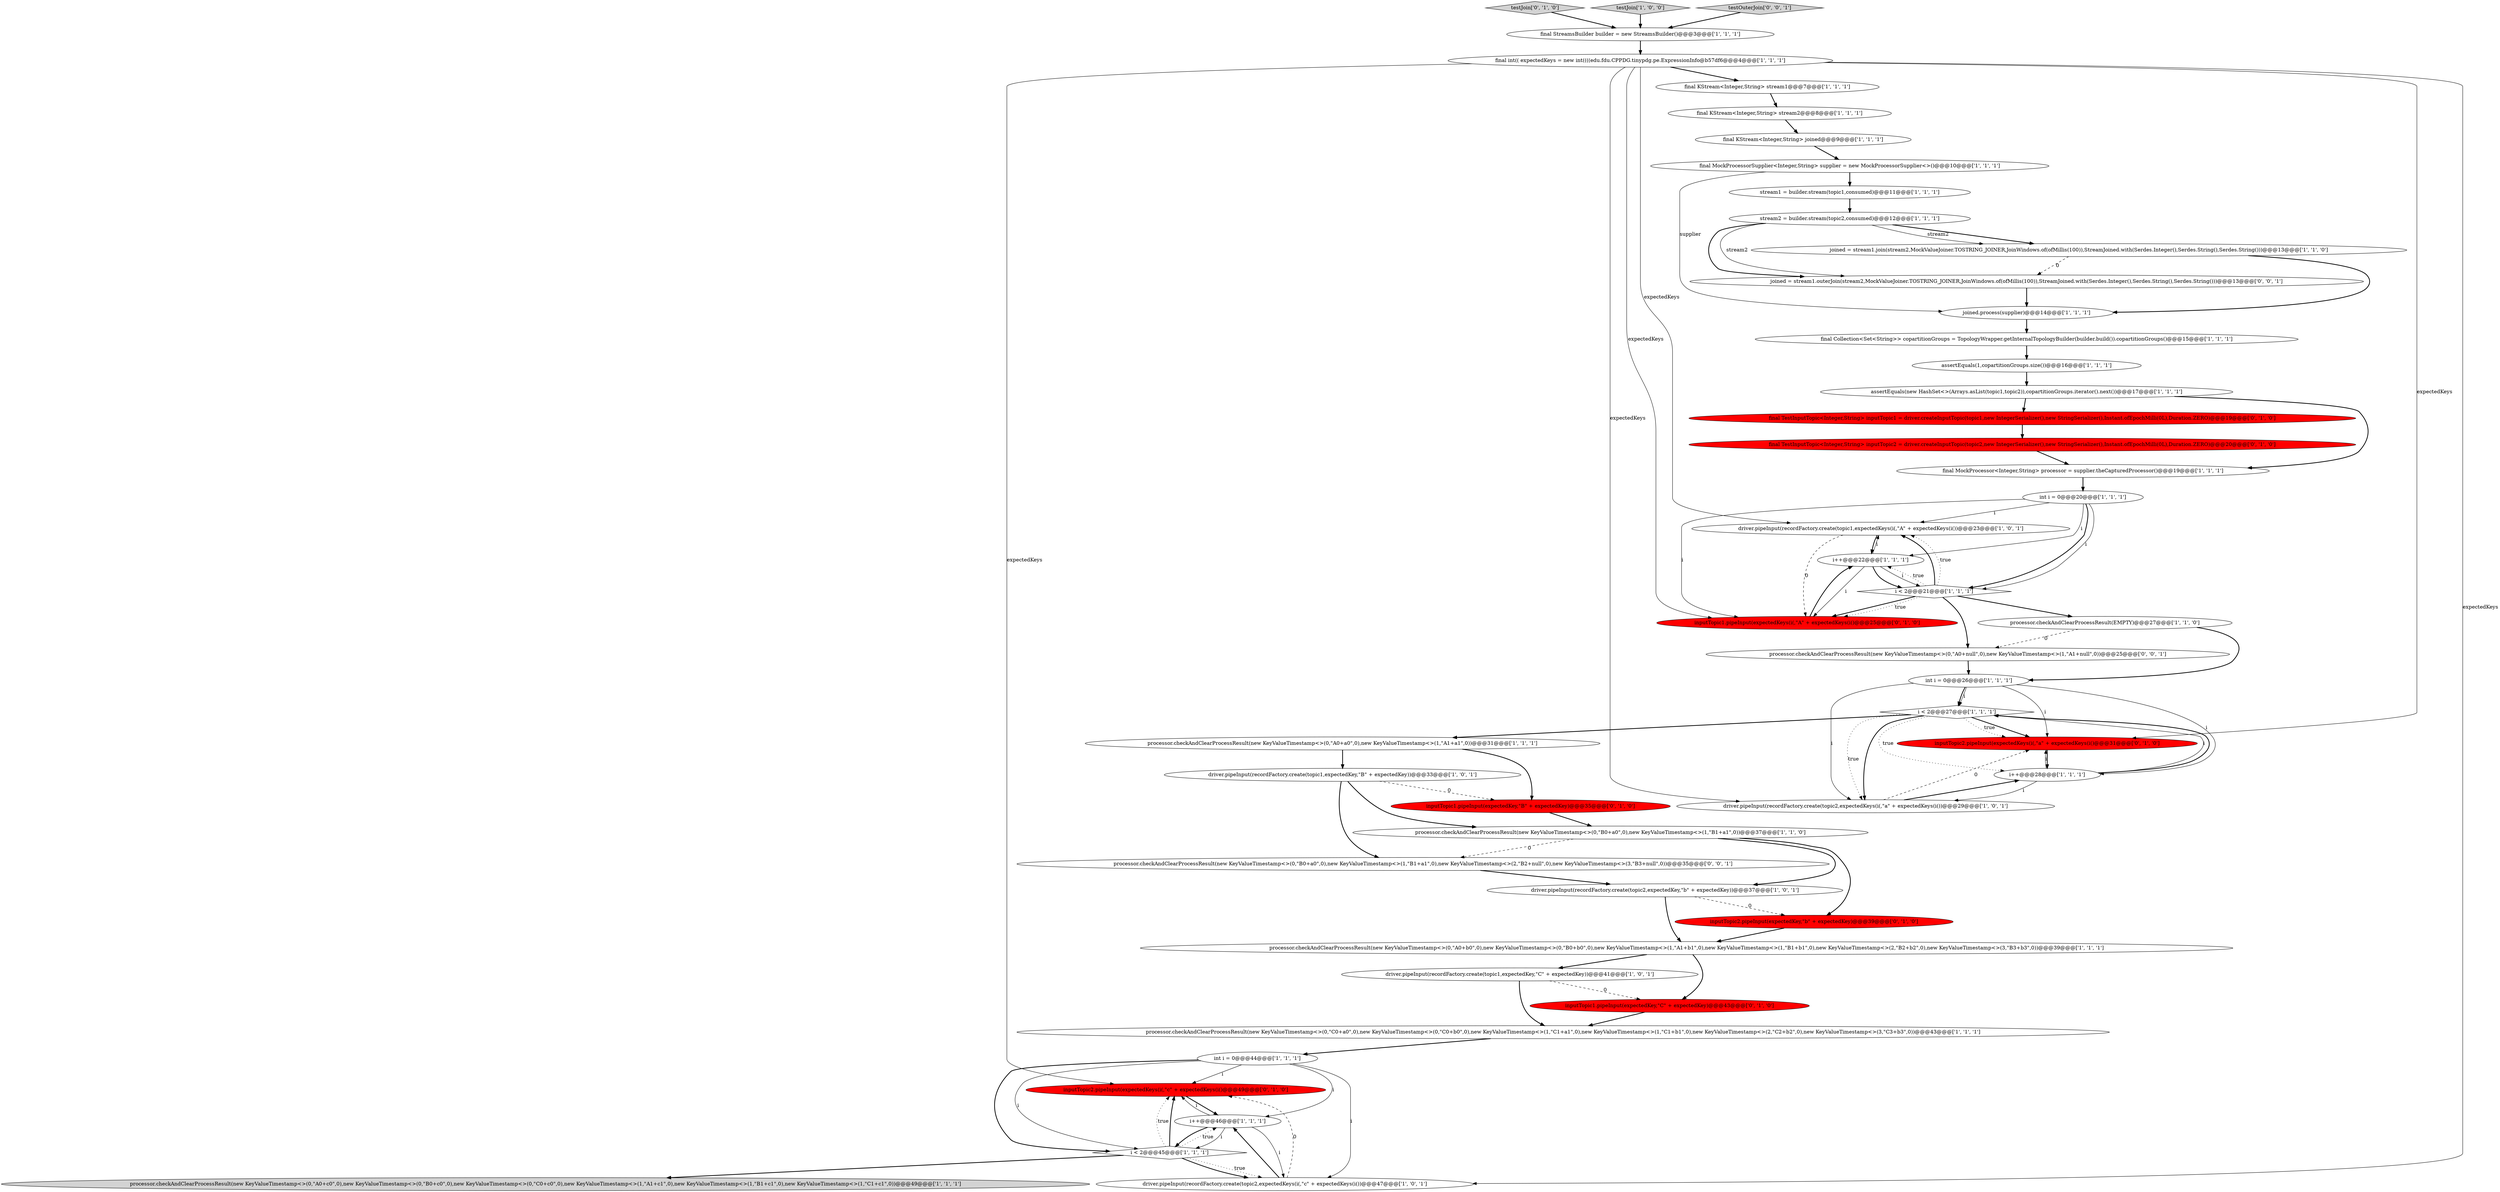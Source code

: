 digraph {
22 [style = filled, label = "i < 2@@@27@@@['1', '1', '1']", fillcolor = white, shape = diamond image = "AAA0AAABBB1BBB"];
31 [style = filled, label = "final MockProcessorSupplier<Integer,String> supplier = new MockProcessorSupplier<>()@@@10@@@['1', '1', '1']", fillcolor = white, shape = ellipse image = "AAA0AAABBB1BBB"];
38 [style = filled, label = "inputTopic2.pipeInput(expectedKeys(i(,\"c\" + expectedKeys(i()@@@49@@@['0', '1', '0']", fillcolor = red, shape = ellipse image = "AAA1AAABBB2BBB"];
9 [style = filled, label = "joined.process(supplier)@@@14@@@['1', '1', '1']", fillcolor = white, shape = ellipse image = "AAA0AAABBB1BBB"];
46 [style = filled, label = "processor.checkAndClearProcessResult(new KeyValueTimestamp<>(0,\"A0+null\",0),new KeyValueTimestamp<>(1,\"A1+null\",0))@@@25@@@['0', '0', '1']", fillcolor = white, shape = ellipse image = "AAA0AAABBB3BBB"];
15 [style = filled, label = "final MockProcessor<Integer,String> processor = supplier.theCapturedProcessor()@@@19@@@['1', '1', '1']", fillcolor = white, shape = ellipse image = "AAA0AAABBB1BBB"];
6 [style = filled, label = "stream1 = builder.stream(topic1,consumed)@@@11@@@['1', '1', '1']", fillcolor = white, shape = ellipse image = "AAA0AAABBB1BBB"];
19 [style = filled, label = "int i = 0@@@26@@@['1', '1', '1']", fillcolor = white, shape = ellipse image = "AAA0AAABBB1BBB"];
34 [style = filled, label = "driver.pipeInput(recordFactory.create(topic2,expectedKey,\"b\" + expectedKey))@@@37@@@['1', '0', '1']", fillcolor = white, shape = ellipse image = "AAA0AAABBB1BBB"];
16 [style = filled, label = "final KStream<Integer,String> joined@@@9@@@['1', '1', '1']", fillcolor = white, shape = ellipse image = "AAA0AAABBB1BBB"];
23 [style = filled, label = "processor.checkAndClearProcessResult(new KeyValueTimestamp<>(0,\"A0+c0\",0),new KeyValueTimestamp<>(0,\"B0+c0\",0),new KeyValueTimestamp<>(0,\"C0+c0\",0),new KeyValueTimestamp<>(1,\"A1+c1\",0),new KeyValueTimestamp<>(1,\"B1+c1\",0),new KeyValueTimestamp<>(1,\"C1+c1\",0))@@@49@@@['1', '1', '1']", fillcolor = lightgray, shape = ellipse image = "AAA0AAABBB1BBB"];
17 [style = filled, label = "final int(( expectedKeys = new int((((edu.fdu.CPPDG.tinypdg.pe.ExpressionInfo@b57df6@@@4@@@['1', '1', '1']", fillcolor = white, shape = ellipse image = "AAA0AAABBB1BBB"];
28 [style = filled, label = "i++@@@22@@@['1', '1', '1']", fillcolor = white, shape = ellipse image = "AAA0AAABBB1BBB"];
47 [style = filled, label = "joined = stream1.outerJoin(stream2,MockValueJoiner.TOSTRING_JOINER,JoinWindows.of(ofMillis(100)),StreamJoined.with(Serdes.Integer(),Serdes.String(),Serdes.String()))@@@13@@@['0', '0', '1']", fillcolor = white, shape = ellipse image = "AAA0AAABBB3BBB"];
1 [style = filled, label = "driver.pipeInput(recordFactory.create(topic1,expectedKeys(i(,\"A\" + expectedKeys(i())@@@23@@@['1', '0', '1']", fillcolor = white, shape = ellipse image = "AAA0AAABBB1BBB"];
18 [style = filled, label = "processor.checkAndClearProcessResult(new KeyValueTimestamp<>(0,\"A0+a0\",0),new KeyValueTimestamp<>(1,\"A1+a1\",0))@@@31@@@['1', '1', '1']", fillcolor = white, shape = ellipse image = "AAA0AAABBB1BBB"];
48 [style = filled, label = "processor.checkAndClearProcessResult(new KeyValueTimestamp<>(0,\"B0+a0\",0),new KeyValueTimestamp<>(1,\"B1+a1\",0),new KeyValueTimestamp<>(2,\"B2+null\",0),new KeyValueTimestamp<>(3,\"B3+null\",0))@@@35@@@['0', '0', '1']", fillcolor = white, shape = ellipse image = "AAA0AAABBB3BBB"];
10 [style = filled, label = "assertEquals(new HashSet<>(Arrays.asList(topic1,topic2)),copartitionGroups.iterator().next())@@@17@@@['1', '1', '1']", fillcolor = white, shape = ellipse image = "AAA0AAABBB1BBB"];
24 [style = filled, label = "processor.checkAndClearProcessResult(new KeyValueTimestamp<>(0,\"B0+a0\",0),new KeyValueTimestamp<>(1,\"B1+a1\",0))@@@37@@@['1', '1', '0']", fillcolor = white, shape = ellipse image = "AAA0AAABBB1BBB"];
8 [style = filled, label = "final Collection<Set<String>> copartitionGroups = TopologyWrapper.getInternalTopologyBuilder(builder.build()).copartitionGroups()@@@15@@@['1', '1', '1']", fillcolor = white, shape = ellipse image = "AAA0AAABBB1BBB"];
30 [style = filled, label = "final KStream<Integer,String> stream1@@@7@@@['1', '1', '1']", fillcolor = white, shape = ellipse image = "AAA0AAABBB1BBB"];
43 [style = filled, label = "inputTopic1.pipeInput(expectedKey,\"C\" + expectedKey)@@@43@@@['0', '1', '0']", fillcolor = red, shape = ellipse image = "AAA1AAABBB2BBB"];
13 [style = filled, label = "stream2 = builder.stream(topic2,consumed)@@@12@@@['1', '1', '1']", fillcolor = white, shape = ellipse image = "AAA0AAABBB1BBB"];
37 [style = filled, label = "testJoin['0', '1', '0']", fillcolor = lightgray, shape = diamond image = "AAA0AAABBB2BBB"];
42 [style = filled, label = "inputTopic1.pipeInput(expectedKey,\"B\" + expectedKey)@@@35@@@['0', '1', '0']", fillcolor = red, shape = ellipse image = "AAA1AAABBB2BBB"];
40 [style = filled, label = "inputTopic1.pipeInput(expectedKeys(i(,\"A\" + expectedKeys(i()@@@25@@@['0', '1', '0']", fillcolor = red, shape = ellipse image = "AAA1AAABBB2BBB"];
12 [style = filled, label = "final StreamsBuilder builder = new StreamsBuilder()@@@3@@@['1', '1', '1']", fillcolor = white, shape = ellipse image = "AAA0AAABBB1BBB"];
27 [style = filled, label = "processor.checkAndClearProcessResult(new KeyValueTimestamp<>(0,\"A0+b0\",0),new KeyValueTimestamp<>(0,\"B0+b0\",0),new KeyValueTimestamp<>(1,\"A1+b1\",0),new KeyValueTimestamp<>(1,\"B1+b1\",0),new KeyValueTimestamp<>(2,\"B2+b2\",0),new KeyValueTimestamp<>(3,\"B3+b3\",0))@@@39@@@['1', '1', '1']", fillcolor = white, shape = ellipse image = "AAA0AAABBB1BBB"];
35 [style = filled, label = "processor.checkAndClearProcessResult(new KeyValueTimestamp<>(0,\"C0+a0\",0),new KeyValueTimestamp<>(0,\"C0+b0\",0),new KeyValueTimestamp<>(1,\"C1+a1\",0),new KeyValueTimestamp<>(1,\"C1+b1\",0),new KeyValueTimestamp<>(2,\"C2+b2\",0),new KeyValueTimestamp<>(3,\"C3+b3\",0))@@@43@@@['1', '1', '1']", fillcolor = white, shape = ellipse image = "AAA0AAABBB1BBB"];
25 [style = filled, label = "int i = 0@@@44@@@['1', '1', '1']", fillcolor = white, shape = ellipse image = "AAA0AAABBB1BBB"];
33 [style = filled, label = "driver.pipeInput(recordFactory.create(topic1,expectedKey,\"B\" + expectedKey))@@@33@@@['1', '0', '1']", fillcolor = white, shape = ellipse image = "AAA0AAABBB1BBB"];
5 [style = filled, label = "testJoin['1', '0', '0']", fillcolor = lightgray, shape = diamond image = "AAA0AAABBB1BBB"];
32 [style = filled, label = "joined = stream1.join(stream2,MockValueJoiner.TOSTRING_JOINER,JoinWindows.of(ofMillis(100)),StreamJoined.with(Serdes.Integer(),Serdes.String(),Serdes.String()))@@@13@@@['1', '1', '0']", fillcolor = white, shape = ellipse image = "AAA0AAABBB1BBB"];
2 [style = filled, label = "processor.checkAndClearProcessResult(EMPTY)@@@27@@@['1', '1', '0']", fillcolor = white, shape = ellipse image = "AAA0AAABBB1BBB"];
14 [style = filled, label = "i < 2@@@45@@@['1', '1', '1']", fillcolor = white, shape = diamond image = "AAA0AAABBB1BBB"];
4 [style = filled, label = "int i = 0@@@20@@@['1', '1', '1']", fillcolor = white, shape = ellipse image = "AAA0AAABBB1BBB"];
21 [style = filled, label = "assertEquals(1,copartitionGroups.size())@@@16@@@['1', '1', '1']", fillcolor = white, shape = ellipse image = "AAA0AAABBB1BBB"];
0 [style = filled, label = "i < 2@@@21@@@['1', '1', '1']", fillcolor = white, shape = diamond image = "AAA0AAABBB1BBB"];
44 [style = filled, label = "final TestInputTopic<Integer,String> inputTopic1 = driver.createInputTopic(topic1,new IntegerSerializer(),new StringSerializer(),Instant.ofEpochMilli(0L),Duration.ZERO)@@@19@@@['0', '1', '0']", fillcolor = red, shape = ellipse image = "AAA1AAABBB2BBB"];
41 [style = filled, label = "inputTopic2.pipeInput(expectedKeys(i(,\"a\" + expectedKeys(i()@@@31@@@['0', '1', '0']", fillcolor = red, shape = ellipse image = "AAA1AAABBB2BBB"];
11 [style = filled, label = "i++@@@46@@@['1', '1', '1']", fillcolor = white, shape = ellipse image = "AAA0AAABBB1BBB"];
20 [style = filled, label = "driver.pipeInput(recordFactory.create(topic2,expectedKeys(i(,\"a\" + expectedKeys(i())@@@29@@@['1', '0', '1']", fillcolor = white, shape = ellipse image = "AAA0AAABBB1BBB"];
29 [style = filled, label = "final KStream<Integer,String> stream2@@@8@@@['1', '1', '1']", fillcolor = white, shape = ellipse image = "AAA0AAABBB1BBB"];
36 [style = filled, label = "inputTopic2.pipeInput(expectedKey,\"b\" + expectedKey)@@@39@@@['0', '1', '0']", fillcolor = red, shape = ellipse image = "AAA1AAABBB2BBB"];
3 [style = filled, label = "i++@@@28@@@['1', '1', '1']", fillcolor = white, shape = ellipse image = "AAA0AAABBB1BBB"];
45 [style = filled, label = "testOuterJoin['0', '0', '1']", fillcolor = lightgray, shape = diamond image = "AAA0AAABBB3BBB"];
39 [style = filled, label = "final TestInputTopic<Integer,String> inputTopic2 = driver.createInputTopic(topic2,new IntegerSerializer(),new StringSerializer(),Instant.ofEpochMilli(0L),Duration.ZERO)@@@20@@@['0', '1', '0']", fillcolor = red, shape = ellipse image = "AAA1AAABBB2BBB"];
26 [style = filled, label = "driver.pipeInput(recordFactory.create(topic2,expectedKeys(i(,\"c\" + expectedKeys(i())@@@47@@@['1', '0', '1']", fillcolor = white, shape = ellipse image = "AAA0AAABBB1BBB"];
7 [style = filled, label = "driver.pipeInput(recordFactory.create(topic1,expectedKey,\"C\" + expectedKey))@@@41@@@['1', '0', '1']", fillcolor = white, shape = ellipse image = "AAA0AAABBB1BBB"];
32->47 [style = dashed, label="0"];
47->9 [style = bold, label=""];
21->10 [style = bold, label=""];
13->47 [style = bold, label=""];
3->22 [style = solid, label="i"];
4->40 [style = solid, label="i"];
26->38 [style = dashed, label="0"];
11->14 [style = bold, label=""];
0->46 [style = bold, label=""];
14->26 [style = dotted, label="true"];
19->41 [style = solid, label="i"];
7->35 [style = bold, label=""];
4->1 [style = solid, label="i"];
11->26 [style = solid, label="i"];
24->34 [style = bold, label=""];
2->46 [style = dashed, label="0"];
25->14 [style = bold, label=""];
30->29 [style = bold, label=""];
26->11 [style = bold, label=""];
1->40 [style = dashed, label="0"];
28->0 [style = bold, label=""];
19->20 [style = solid, label="i"];
1->28 [style = bold, label=""];
31->6 [style = bold, label=""];
43->35 [style = bold, label=""];
25->26 [style = solid, label="i"];
3->41 [style = solid, label="i"];
27->7 [style = bold, label=""];
33->48 [style = bold, label=""];
3->20 [style = solid, label="i"];
14->11 [style = dotted, label="true"];
0->40 [style = bold, label=""];
17->26 [style = solid, label="expectedKeys"];
48->34 [style = bold, label=""];
19->22 [style = solid, label="i"];
28->0 [style = solid, label="i"];
13->32 [style = bold, label=""];
17->41 [style = solid, label="expectedKeys"];
38->11 [style = bold, label=""];
19->3 [style = solid, label="i"];
22->41 [style = bold, label=""];
24->48 [style = dashed, label="0"];
7->43 [style = dashed, label="0"];
13->47 [style = solid, label="stream2"];
14->38 [style = bold, label=""];
20->3 [style = bold, label=""];
9->8 [style = bold, label=""];
25->14 [style = solid, label="i"];
4->0 [style = bold, label=""];
17->1 [style = solid, label="expectedKeys"];
25->11 [style = solid, label="i"];
22->18 [style = bold, label=""];
22->20 [style = dotted, label="true"];
10->44 [style = bold, label=""];
22->20 [style = bold, label=""];
17->20 [style = solid, label="expectedKeys"];
20->41 [style = dashed, label="0"];
17->38 [style = solid, label="expectedKeys"];
13->32 [style = solid, label="stream2"];
4->0 [style = solid, label="i"];
46->19 [style = bold, label=""];
28->1 [style = solid, label="i"];
19->22 [style = bold, label=""];
29->16 [style = bold, label=""];
27->43 [style = bold, label=""];
12->17 [style = bold, label=""];
18->33 [style = bold, label=""];
42->24 [style = bold, label=""];
37->12 [style = bold, label=""];
35->25 [style = bold, label=""];
32->9 [style = bold, label=""];
14->23 [style = bold, label=""];
11->38 [style = solid, label="i"];
16->31 [style = bold, label=""];
0->1 [style = bold, label=""];
6->13 [style = bold, label=""];
33->24 [style = bold, label=""];
22->41 [style = dotted, label="true"];
25->38 [style = solid, label="i"];
11->14 [style = solid, label="i"];
22->3 [style = dotted, label="true"];
34->36 [style = dashed, label="0"];
0->1 [style = dotted, label="true"];
0->40 [style = dotted, label="true"];
0->28 [style = dotted, label="true"];
39->15 [style = bold, label=""];
2->19 [style = bold, label=""];
10->15 [style = bold, label=""];
0->2 [style = bold, label=""];
41->3 [style = bold, label=""];
17->30 [style = bold, label=""];
40->28 [style = bold, label=""];
31->9 [style = solid, label="supplier"];
44->39 [style = bold, label=""];
3->22 [style = bold, label=""];
4->28 [style = solid, label="i"];
45->12 [style = bold, label=""];
33->42 [style = dashed, label="0"];
14->26 [style = bold, label=""];
24->36 [style = bold, label=""];
14->38 [style = dotted, label="true"];
36->27 [style = bold, label=""];
5->12 [style = bold, label=""];
15->4 [style = bold, label=""];
8->21 [style = bold, label=""];
28->40 [style = solid, label="i"];
17->40 [style = solid, label="expectedKeys"];
34->27 [style = bold, label=""];
18->42 [style = bold, label=""];
}

